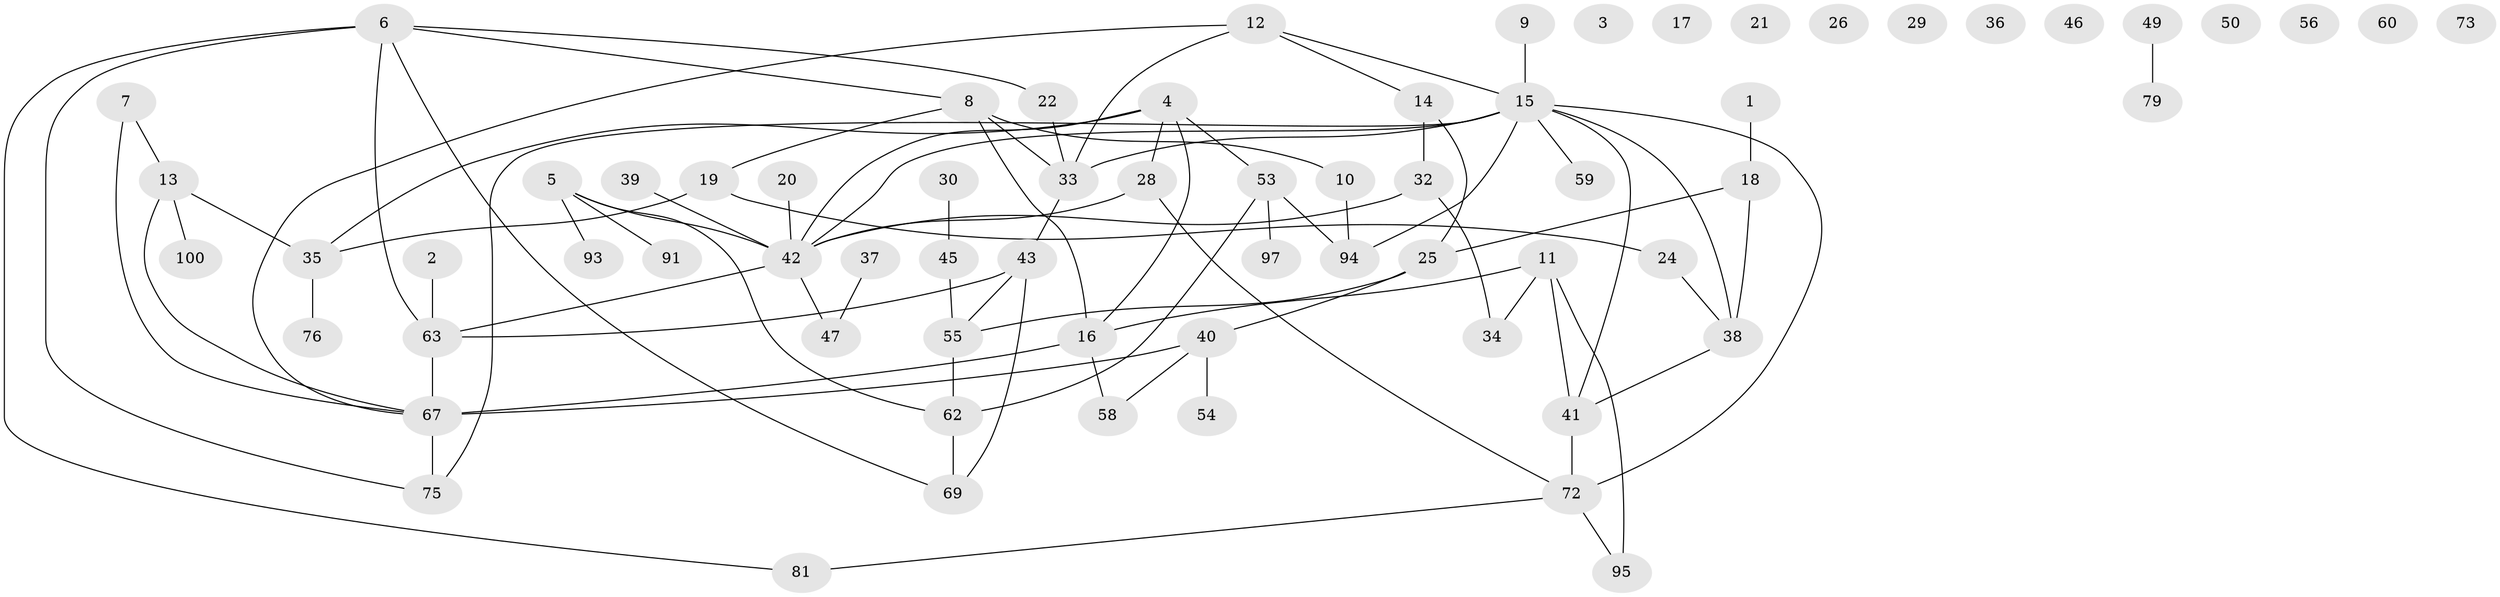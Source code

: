 // Generated by graph-tools (version 1.1) at 2025/23/03/03/25 07:23:28]
// undirected, 68 vertices, 87 edges
graph export_dot {
graph [start="1"]
  node [color=gray90,style=filled];
  1;
  2;
  3;
  4 [super="+44"];
  5 [super="+65"];
  6 [super="+52"];
  7 [super="+96"];
  8 [super="+70"];
  9;
  10;
  11 [super="+31"];
  12 [super="+78"];
  13 [super="+82"];
  14 [super="+48"];
  15 [super="+92"];
  16 [super="+23"];
  17;
  18 [super="+27"];
  19 [super="+61"];
  20 [super="+64"];
  21;
  22 [super="+88"];
  24;
  25;
  26;
  28 [super="+68"];
  29;
  30;
  32;
  33 [super="+57"];
  34;
  35;
  36;
  37;
  38 [super="+98"];
  39;
  40 [super="+51"];
  41 [super="+66"];
  42 [super="+87"];
  43;
  45 [super="+80"];
  46;
  47 [super="+83"];
  49;
  50;
  53 [super="+77"];
  54 [super="+89"];
  55 [super="+74"];
  56;
  58;
  59;
  60;
  62;
  63 [super="+71"];
  67 [super="+84"];
  69 [super="+85"];
  72 [super="+86"];
  73;
  75 [super="+90"];
  76;
  79;
  81;
  91;
  93;
  94 [super="+99"];
  95;
  97;
  100;
  1 -- 18;
  2 -- 63;
  4 -- 16;
  4 -- 53;
  4 -- 42;
  4 -- 35;
  4 -- 28;
  5 -- 93;
  5 -- 42;
  5 -- 91;
  5 -- 62;
  6 -- 81;
  6 -- 75;
  6 -- 69;
  6 -- 8;
  6 -- 63;
  6 -- 22;
  7 -- 67;
  7 -- 13;
  8 -- 10;
  8 -- 16;
  8 -- 19;
  8 -- 33;
  9 -- 15;
  10 -- 94;
  11 -- 34;
  11 -- 41;
  11 -- 16;
  11 -- 95;
  12 -- 67;
  12 -- 33;
  12 -- 15;
  12 -- 14;
  13 -- 67;
  13 -- 35;
  13 -- 100;
  14 -- 32;
  14 -- 25;
  15 -- 38;
  15 -- 94;
  15 -- 33;
  15 -- 72;
  15 -- 42;
  15 -- 41;
  15 -- 59;
  15 -- 75;
  16 -- 67 [weight=2];
  16 -- 58;
  18 -- 25;
  18 -- 38;
  19 -- 24;
  19 -- 35;
  20 -- 42;
  22 -- 33;
  24 -- 38;
  25 -- 55;
  25 -- 40;
  28 -- 42;
  28 -- 72;
  30 -- 45;
  32 -- 34;
  32 -- 42;
  33 -- 43;
  35 -- 76;
  37 -- 47;
  38 -- 41;
  39 -- 42;
  40 -- 58;
  40 -- 67;
  40 -- 54;
  41 -- 72;
  42 -- 63;
  42 -- 47;
  43 -- 55;
  43 -- 63;
  43 -- 69;
  45 -- 55 [weight=2];
  49 -- 79;
  53 -- 62;
  53 -- 94;
  53 -- 97;
  55 -- 62;
  62 -- 69;
  63 -- 67;
  67 -- 75;
  72 -- 81;
  72 -- 95;
}
